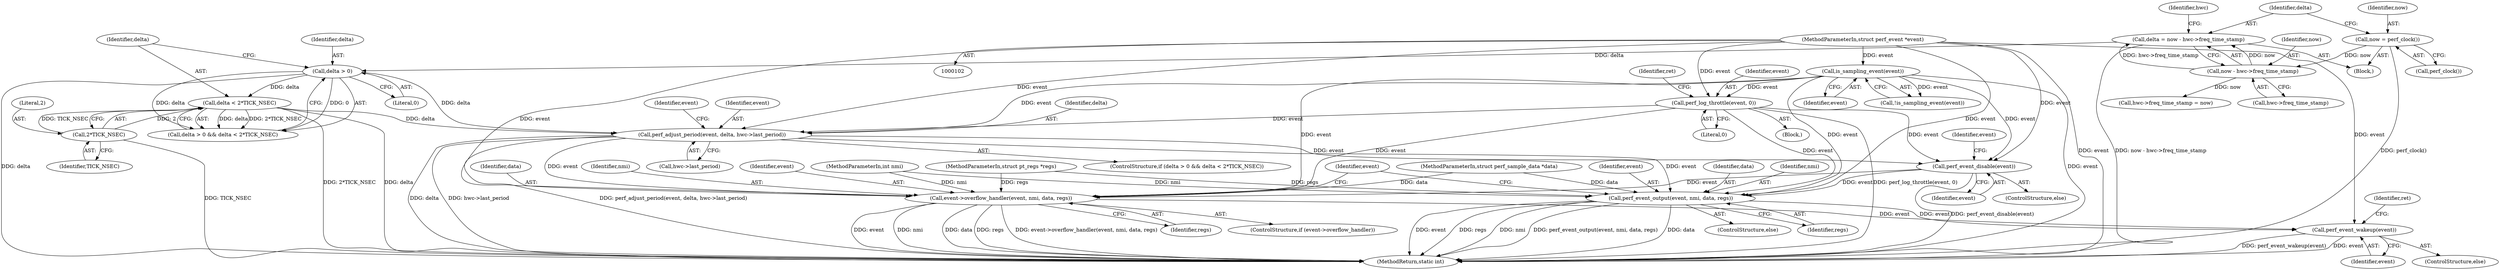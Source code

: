 digraph "1_linux_a8b0ca17b80e92faab46ee7179ba9e99ccb61233_53@pointer" {
"1000196" [label="(Call,perf_adjust_period(event, delta, hwc->last_period))"];
"1000131" [label="(Call,is_sampling_event(event))"];
"1000103" [label="(MethodParameterIn,struct perf_event *event)"];
"1000151" [label="(Call,perf_log_throttle(event, 0))"];
"1000188" [label="(Call,delta > 0)"];
"1000174" [label="(Call,delta = now - hwc->freq_time_stamp)"];
"1000176" [label="(Call,now - hwc->freq_time_stamp)"];
"1000170" [label="(Call,now = perf_clock())"];
"1000191" [label="(Call,delta < 2*TICK_NSEC)"];
"1000193" [label="(Call,2*TICK_NSEC)"];
"1000238" [label="(Call,perf_event_disable(event))"];
"1000244" [label="(Call,event->overflow_handler(event, nmi, data, regs))"];
"1000278" [label="(Call,perf_event_wakeup(event))"];
"1000250" [label="(Call,perf_event_output(event, nmi, data, regs))"];
"1000249" [label="(ControlStructure,else)"];
"1000130" [label="(Call,!is_sampling_event(event))"];
"1000189" [label="(Identifier,delta)"];
"1000247" [label="(Identifier,data)"];
"1000277" [label="(ControlStructure,else)"];
"1000279" [label="(Identifier,event)"];
"1000244" [label="(Call,event->overflow_handler(event, nmi, data, regs))"];
"1000204" [label="(Identifier,event)"];
"1000199" [label="(Call,hwc->last_period)"];
"1000145" [label="(Block,)"];
"1000170" [label="(Call,now = perf_clock())"];
"1000106" [label="(MethodParameterIn,struct perf_sample_data *data)"];
"1000151" [label="(Call,perf_log_throttle(event, 0))"];
"1000278" [label="(Call,perf_event_wakeup(event))"];
"1000197" [label="(Identifier,event)"];
"1000237" [label="(ControlStructure,else)"];
"1000242" [label="(Identifier,event)"];
"1000251" [label="(Identifier,event)"];
"1000194" [label="(Literal,2)"];
"1000196" [label="(Call,perf_adjust_period(event, delta, hwc->last_period))"];
"1000174" [label="(Call,delta = now - hwc->freq_time_stamp)"];
"1000240" [label="(ControlStructure,if (event->overflow_handler))"];
"1000253" [label="(Identifier,data)"];
"1000178" [label="(Call,hwc->freq_time_stamp)"];
"1000258" [label="(Identifier,event)"];
"1000193" [label="(Call,2*TICK_NSEC)"];
"1000191" [label="(Call,delta < 2*TICK_NSEC)"];
"1000190" [label="(Literal,0)"];
"1000254" [label="(Identifier,regs)"];
"1000186" [label="(ControlStructure,if (delta > 0 && delta < 2*TICK_NSEC))"];
"1000168" [label="(Block,)"];
"1000187" [label="(Call,delta > 0 && delta < 2*TICK_NSEC)"];
"1000131" [label="(Call,is_sampling_event(event))"];
"1000152" [label="(Identifier,event)"];
"1000176" [label="(Call,now - hwc->freq_time_stamp)"];
"1000281" [label="(Identifier,ret)"];
"1000282" [label="(MethodReturn,static int)"];
"1000246" [label="(Identifier,nmi)"];
"1000238" [label="(Call,perf_event_disable(event))"];
"1000175" [label="(Identifier,delta)"];
"1000198" [label="(Identifier,delta)"];
"1000172" [label="(Call,perf_clock())"];
"1000192" [label="(Identifier,delta)"];
"1000183" [label="(Identifier,hwc)"];
"1000195" [label="(Identifier,TICK_NSEC)"];
"1000239" [label="(Identifier,event)"];
"1000107" [label="(MethodParameterIn,struct pt_regs *regs)"];
"1000181" [label="(Call,hwc->freq_time_stamp = now)"];
"1000177" [label="(Identifier,now)"];
"1000245" [label="(Identifier,event)"];
"1000252" [label="(Identifier,nmi)"];
"1000250" [label="(Call,perf_event_output(event, nmi, data, regs))"];
"1000155" [label="(Identifier,ret)"];
"1000171" [label="(Identifier,now)"];
"1000103" [label="(MethodParameterIn,struct perf_event *event)"];
"1000248" [label="(Identifier,regs)"];
"1000104" [label="(MethodParameterIn,int nmi)"];
"1000132" [label="(Identifier,event)"];
"1000153" [label="(Literal,0)"];
"1000188" [label="(Call,delta > 0)"];
"1000196" -> "1000186"  [label="AST: "];
"1000196" -> "1000199"  [label="CFG: "];
"1000197" -> "1000196"  [label="AST: "];
"1000198" -> "1000196"  [label="AST: "];
"1000199" -> "1000196"  [label="AST: "];
"1000204" -> "1000196"  [label="CFG: "];
"1000196" -> "1000282"  [label="DDG: hwc->last_period"];
"1000196" -> "1000282"  [label="DDG: perf_adjust_period(event, delta, hwc->last_period)"];
"1000196" -> "1000282"  [label="DDG: delta"];
"1000131" -> "1000196"  [label="DDG: event"];
"1000151" -> "1000196"  [label="DDG: event"];
"1000103" -> "1000196"  [label="DDG: event"];
"1000188" -> "1000196"  [label="DDG: delta"];
"1000191" -> "1000196"  [label="DDG: delta"];
"1000196" -> "1000238"  [label="DDG: event"];
"1000196" -> "1000244"  [label="DDG: event"];
"1000196" -> "1000250"  [label="DDG: event"];
"1000131" -> "1000130"  [label="AST: "];
"1000131" -> "1000132"  [label="CFG: "];
"1000132" -> "1000131"  [label="AST: "];
"1000130" -> "1000131"  [label="CFG: "];
"1000131" -> "1000282"  [label="DDG: event"];
"1000131" -> "1000130"  [label="DDG: event"];
"1000103" -> "1000131"  [label="DDG: event"];
"1000131" -> "1000151"  [label="DDG: event"];
"1000131" -> "1000238"  [label="DDG: event"];
"1000131" -> "1000244"  [label="DDG: event"];
"1000131" -> "1000250"  [label="DDG: event"];
"1000103" -> "1000102"  [label="AST: "];
"1000103" -> "1000282"  [label="DDG: event"];
"1000103" -> "1000151"  [label="DDG: event"];
"1000103" -> "1000238"  [label="DDG: event"];
"1000103" -> "1000244"  [label="DDG: event"];
"1000103" -> "1000250"  [label="DDG: event"];
"1000103" -> "1000278"  [label="DDG: event"];
"1000151" -> "1000145"  [label="AST: "];
"1000151" -> "1000153"  [label="CFG: "];
"1000152" -> "1000151"  [label="AST: "];
"1000153" -> "1000151"  [label="AST: "];
"1000155" -> "1000151"  [label="CFG: "];
"1000151" -> "1000282"  [label="DDG: perf_log_throttle(event, 0)"];
"1000151" -> "1000238"  [label="DDG: event"];
"1000151" -> "1000244"  [label="DDG: event"];
"1000151" -> "1000250"  [label="DDG: event"];
"1000188" -> "1000187"  [label="AST: "];
"1000188" -> "1000190"  [label="CFG: "];
"1000189" -> "1000188"  [label="AST: "];
"1000190" -> "1000188"  [label="AST: "];
"1000192" -> "1000188"  [label="CFG: "];
"1000187" -> "1000188"  [label="CFG: "];
"1000188" -> "1000282"  [label="DDG: delta"];
"1000188" -> "1000187"  [label="DDG: delta"];
"1000188" -> "1000187"  [label="DDG: 0"];
"1000174" -> "1000188"  [label="DDG: delta"];
"1000188" -> "1000191"  [label="DDG: delta"];
"1000174" -> "1000168"  [label="AST: "];
"1000174" -> "1000176"  [label="CFG: "];
"1000175" -> "1000174"  [label="AST: "];
"1000176" -> "1000174"  [label="AST: "];
"1000183" -> "1000174"  [label="CFG: "];
"1000174" -> "1000282"  [label="DDG: now - hwc->freq_time_stamp"];
"1000176" -> "1000174"  [label="DDG: now"];
"1000176" -> "1000174"  [label="DDG: hwc->freq_time_stamp"];
"1000176" -> "1000178"  [label="CFG: "];
"1000177" -> "1000176"  [label="AST: "];
"1000178" -> "1000176"  [label="AST: "];
"1000170" -> "1000176"  [label="DDG: now"];
"1000176" -> "1000181"  [label="DDG: now"];
"1000170" -> "1000168"  [label="AST: "];
"1000170" -> "1000172"  [label="CFG: "];
"1000171" -> "1000170"  [label="AST: "];
"1000172" -> "1000170"  [label="AST: "];
"1000175" -> "1000170"  [label="CFG: "];
"1000170" -> "1000282"  [label="DDG: perf_clock()"];
"1000191" -> "1000187"  [label="AST: "];
"1000191" -> "1000193"  [label="CFG: "];
"1000192" -> "1000191"  [label="AST: "];
"1000193" -> "1000191"  [label="AST: "];
"1000187" -> "1000191"  [label="CFG: "];
"1000191" -> "1000282"  [label="DDG: 2*TICK_NSEC"];
"1000191" -> "1000282"  [label="DDG: delta"];
"1000191" -> "1000187"  [label="DDG: delta"];
"1000191" -> "1000187"  [label="DDG: 2*TICK_NSEC"];
"1000193" -> "1000191"  [label="DDG: 2"];
"1000193" -> "1000191"  [label="DDG: TICK_NSEC"];
"1000193" -> "1000195"  [label="CFG: "];
"1000194" -> "1000193"  [label="AST: "];
"1000195" -> "1000193"  [label="AST: "];
"1000193" -> "1000282"  [label="DDG: TICK_NSEC"];
"1000238" -> "1000237"  [label="AST: "];
"1000238" -> "1000239"  [label="CFG: "];
"1000239" -> "1000238"  [label="AST: "];
"1000242" -> "1000238"  [label="CFG: "];
"1000238" -> "1000282"  [label="DDG: perf_event_disable(event)"];
"1000238" -> "1000244"  [label="DDG: event"];
"1000238" -> "1000250"  [label="DDG: event"];
"1000244" -> "1000240"  [label="AST: "];
"1000244" -> "1000248"  [label="CFG: "];
"1000245" -> "1000244"  [label="AST: "];
"1000246" -> "1000244"  [label="AST: "];
"1000247" -> "1000244"  [label="AST: "];
"1000248" -> "1000244"  [label="AST: "];
"1000258" -> "1000244"  [label="CFG: "];
"1000244" -> "1000282"  [label="DDG: regs"];
"1000244" -> "1000282"  [label="DDG: event->overflow_handler(event, nmi, data, regs)"];
"1000244" -> "1000282"  [label="DDG: event"];
"1000244" -> "1000282"  [label="DDG: nmi"];
"1000244" -> "1000282"  [label="DDG: data"];
"1000104" -> "1000244"  [label="DDG: nmi"];
"1000106" -> "1000244"  [label="DDG: data"];
"1000107" -> "1000244"  [label="DDG: regs"];
"1000244" -> "1000278"  [label="DDG: event"];
"1000278" -> "1000277"  [label="AST: "];
"1000278" -> "1000279"  [label="CFG: "];
"1000279" -> "1000278"  [label="AST: "];
"1000281" -> "1000278"  [label="CFG: "];
"1000278" -> "1000282"  [label="DDG: perf_event_wakeup(event)"];
"1000278" -> "1000282"  [label="DDG: event"];
"1000250" -> "1000278"  [label="DDG: event"];
"1000250" -> "1000249"  [label="AST: "];
"1000250" -> "1000254"  [label="CFG: "];
"1000251" -> "1000250"  [label="AST: "];
"1000252" -> "1000250"  [label="AST: "];
"1000253" -> "1000250"  [label="AST: "];
"1000254" -> "1000250"  [label="AST: "];
"1000258" -> "1000250"  [label="CFG: "];
"1000250" -> "1000282"  [label="DDG: data"];
"1000250" -> "1000282"  [label="DDG: event"];
"1000250" -> "1000282"  [label="DDG: regs"];
"1000250" -> "1000282"  [label="DDG: nmi"];
"1000250" -> "1000282"  [label="DDG: perf_event_output(event, nmi, data, regs)"];
"1000104" -> "1000250"  [label="DDG: nmi"];
"1000106" -> "1000250"  [label="DDG: data"];
"1000107" -> "1000250"  [label="DDG: regs"];
}
